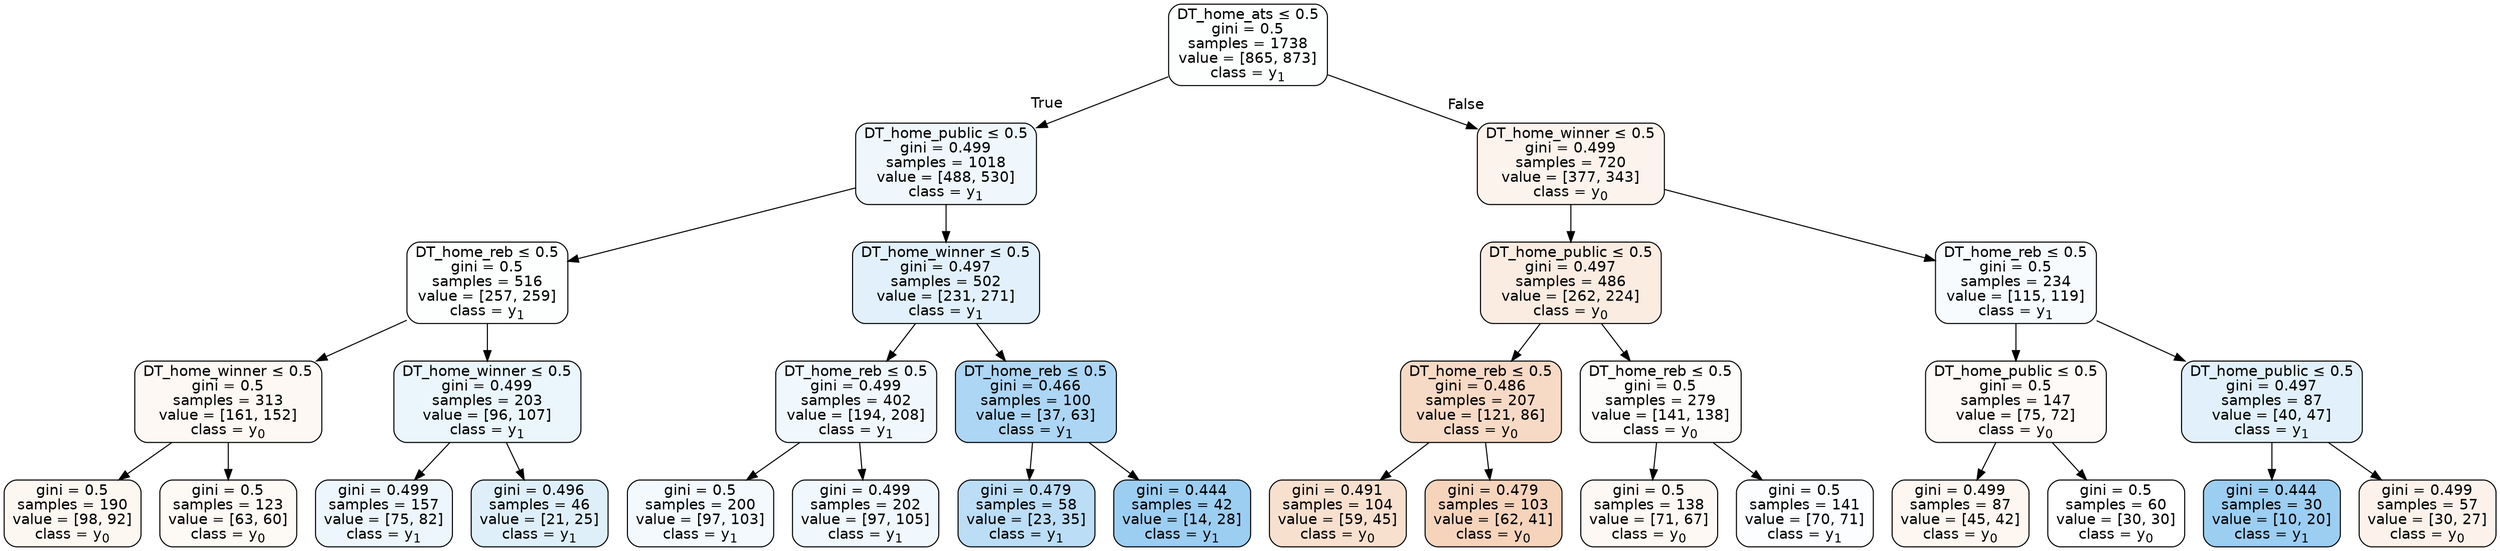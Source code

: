 digraph Tree {
node [shape=box, style="filled, rounded", color="black", fontname=helvetica] ;
edge [fontname=helvetica] ;
0 [label=<DT_home_ats &le; 0.5<br/>gini = 0.5<br/>samples = 1738<br/>value = [865, 873]<br/>class = y<SUB>1</SUB>>, fillcolor="#399de502"] ;
1 [label=<DT_home_public &le; 0.5<br/>gini = 0.499<br/>samples = 1018<br/>value = [488, 530]<br/>class = y<SUB>1</SUB>>, fillcolor="#399de514"] ;
0 -> 1 [labeldistance=2.5, labelangle=45, headlabel="True"] ;
2 [label=<DT_home_reb &le; 0.5<br/>gini = 0.5<br/>samples = 516<br/>value = [257, 259]<br/>class = y<SUB>1</SUB>>, fillcolor="#399de502"] ;
1 -> 2 ;
3 [label=<DT_home_winner &le; 0.5<br/>gini = 0.5<br/>samples = 313<br/>value = [161, 152]<br/>class = y<SUB>0</SUB>>, fillcolor="#e581390e"] ;
2 -> 3 ;
4 [label=<gini = 0.5<br/>samples = 190<br/>value = [98, 92]<br/>class = y<SUB>0</SUB>>, fillcolor="#e5813910"] ;
3 -> 4 ;
5 [label=<gini = 0.5<br/>samples = 123<br/>value = [63, 60]<br/>class = y<SUB>0</SUB>>, fillcolor="#e581390c"] ;
3 -> 5 ;
6 [label=<DT_home_winner &le; 0.5<br/>gini = 0.499<br/>samples = 203<br/>value = [96, 107]<br/>class = y<SUB>1</SUB>>, fillcolor="#399de51a"] ;
2 -> 6 ;
7 [label=<gini = 0.499<br/>samples = 157<br/>value = [75, 82]<br/>class = y<SUB>1</SUB>>, fillcolor="#399de516"] ;
6 -> 7 ;
8 [label=<gini = 0.496<br/>samples = 46<br/>value = [21, 25]<br/>class = y<SUB>1</SUB>>, fillcolor="#399de529"] ;
6 -> 8 ;
9 [label=<DT_home_winner &le; 0.5<br/>gini = 0.497<br/>samples = 502<br/>value = [231, 271]<br/>class = y<SUB>1</SUB>>, fillcolor="#399de526"] ;
1 -> 9 ;
10 [label=<DT_home_reb &le; 0.5<br/>gini = 0.499<br/>samples = 402<br/>value = [194, 208]<br/>class = y<SUB>1</SUB>>, fillcolor="#399de511"] ;
9 -> 10 ;
11 [label=<gini = 0.5<br/>samples = 200<br/>value = [97, 103]<br/>class = y<SUB>1</SUB>>, fillcolor="#399de50f"] ;
10 -> 11 ;
12 [label=<gini = 0.499<br/>samples = 202<br/>value = [97, 105]<br/>class = y<SUB>1</SUB>>, fillcolor="#399de513"] ;
10 -> 12 ;
13 [label=<DT_home_reb &le; 0.5<br/>gini = 0.466<br/>samples = 100<br/>value = [37, 63]<br/>class = y<SUB>1</SUB>>, fillcolor="#399de569"] ;
9 -> 13 ;
14 [label=<gini = 0.479<br/>samples = 58<br/>value = [23, 35]<br/>class = y<SUB>1</SUB>>, fillcolor="#399de557"] ;
13 -> 14 ;
15 [label=<gini = 0.444<br/>samples = 42<br/>value = [14, 28]<br/>class = y<SUB>1</SUB>>, fillcolor="#399de57f"] ;
13 -> 15 ;
16 [label=<DT_home_winner &le; 0.5<br/>gini = 0.499<br/>samples = 720<br/>value = [377, 343]<br/>class = y<SUB>0</SUB>>, fillcolor="#e5813917"] ;
0 -> 16 [labeldistance=2.5, labelangle=-45, headlabel="False"] ;
17 [label=<DT_home_public &le; 0.5<br/>gini = 0.497<br/>samples = 486<br/>value = [262, 224]<br/>class = y<SUB>0</SUB>>, fillcolor="#e5813925"] ;
16 -> 17 ;
18 [label=<DT_home_reb &le; 0.5<br/>gini = 0.486<br/>samples = 207<br/>value = [121, 86]<br/>class = y<SUB>0</SUB>>, fillcolor="#e581394a"] ;
17 -> 18 ;
19 [label=<gini = 0.491<br/>samples = 104<br/>value = [59, 45]<br/>class = y<SUB>0</SUB>>, fillcolor="#e581393d"] ;
18 -> 19 ;
20 [label=<gini = 0.479<br/>samples = 103<br/>value = [62, 41]<br/>class = y<SUB>0</SUB>>, fillcolor="#e5813956"] ;
18 -> 20 ;
21 [label=<DT_home_reb &le; 0.5<br/>gini = 0.5<br/>samples = 279<br/>value = [141, 138]<br/>class = y<SUB>0</SUB>>, fillcolor="#e5813905"] ;
17 -> 21 ;
22 [label=<gini = 0.5<br/>samples = 138<br/>value = [71, 67]<br/>class = y<SUB>0</SUB>>, fillcolor="#e581390e"] ;
21 -> 22 ;
23 [label=<gini = 0.5<br/>samples = 141<br/>value = [70, 71]<br/>class = y<SUB>1</SUB>>, fillcolor="#399de504"] ;
21 -> 23 ;
24 [label=<DT_home_reb &le; 0.5<br/>gini = 0.5<br/>samples = 234<br/>value = [115, 119]<br/>class = y<SUB>1</SUB>>, fillcolor="#399de509"] ;
16 -> 24 ;
25 [label=<DT_home_public &le; 0.5<br/>gini = 0.5<br/>samples = 147<br/>value = [75, 72]<br/>class = y<SUB>0</SUB>>, fillcolor="#e581390a"] ;
24 -> 25 ;
26 [label=<gini = 0.499<br/>samples = 87<br/>value = [45, 42]<br/>class = y<SUB>0</SUB>>, fillcolor="#e5813911"] ;
25 -> 26 ;
27 [label=<gini = 0.5<br/>samples = 60<br/>value = [30, 30]<br/>class = y<SUB>0</SUB>>, fillcolor="#e5813900"] ;
25 -> 27 ;
28 [label=<DT_home_public &le; 0.5<br/>gini = 0.497<br/>samples = 87<br/>value = [40, 47]<br/>class = y<SUB>1</SUB>>, fillcolor="#399de526"] ;
24 -> 28 ;
29 [label=<gini = 0.444<br/>samples = 30<br/>value = [10, 20]<br/>class = y<SUB>1</SUB>>, fillcolor="#399de57f"] ;
28 -> 29 ;
30 [label=<gini = 0.499<br/>samples = 57<br/>value = [30, 27]<br/>class = y<SUB>0</SUB>>, fillcolor="#e5813919"] ;
28 -> 30 ;
}